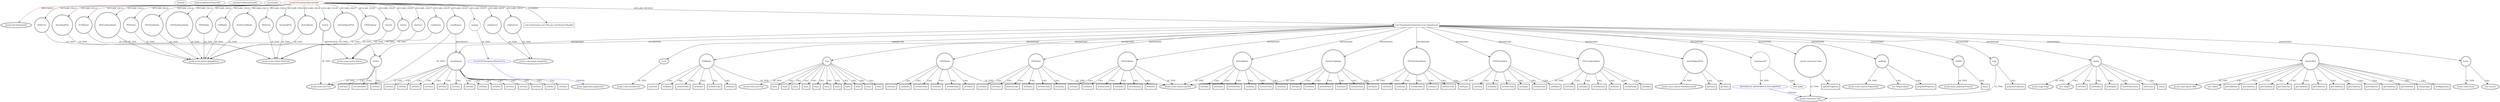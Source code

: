 digraph {
baseInfo[graphId=4063,category="extension_graph",isAnonymous=false,possibleRelation=true]
frameworkRelatedTypesInfo[0="javafx.fxml.Initializable"]
possibleCollaborationsInfo[0="4063~FIELD_DECLARATION-~javafx.fxml.Initializable ~javafx.application.Application ~false~false",1="4063~CLIENT_METHOD_DECLARATION-INSTANTIATION-~javafx.fxml.Initializable ~javafx.concurrent.Task ~false~true"]
locationInfo[projectName="sandeepb-CiscoECG",filePath="/sandeepb-CiscoECG/CiscoECG-master/src/ciscoECGFrontend/MyController.java",contextSignature="MyController",graphId="4063"]
0[label="ciscoECGFrontend.MyController",vertexType="ROOT_CLIENT_CLASS_DECLARATION",isFrameworkType=false,color=red]
1[label="javafx.fxml.Initializable",vertexType="FRAMEWORK_INTERFACE_TYPE",isFrameworkType=true,peripheries=2]
2[label="DMACTxt",vertexType="FIELD_DECLARATION",isFrameworkType=true,peripheries=2,shape=circle]
3[label="javafx.scene.control.TextField",vertexType="FRAMEWORK_CLASS_TYPE",isFrameworkType=true,peripheries=2]
4[label="DestVtepIPTxt",vertexType="FIELD_DECLARATION",isFrameworkType=true,peripheries=2,shape=circle]
6[label="ECGButton",vertexType="FIELD_DECLARATION",isFrameworkType=true,peripheries=2,shape=circle]
7[label="javafx.scene.control.Button",vertexType="FRAMEWORK_CLASS_TYPE",isFrameworkType=true,peripheries=2]
8[label="NVEConflictsRadio",vertexType="FIELD_DECLARATION",isFrameworkType=true,peripheries=2,shape=circle]
9[label="javafx.scene.control.RadioButton",vertexType="FRAMEWORK_CLASS_TYPE",isFrameworkType=true,peripheries=2]
10[label="NVERadio",vertexType="FIELD_DECLARATION",isFrameworkType=true,peripheries=2,shape=circle]
12[label="NVEStateRadio",vertexType="FIELD_DECLARATION",isFrameworkType=true,peripheries=2,shape=circle]
14[label="NVEVlanStateRadio",vertexType="FIELD_DECLARATION",isFrameworkType=true,peripheries=2,shape=circle]
16[label="OSPFRadio",vertexType="FIELD_DECLARATION",isFrameworkType=true,peripheries=2,shape=circle]
18[label="PIMRadio",vertexType="FIELD_DECLARATION",isFrameworkType=true,peripheries=2,shape=circle]
20[label="PssPeerCfgRadio",vertexType="FIELD_DECLARATION",isFrameworkType=true,peripheries=2,shape=circle]
22[label="SMACTxt",vertexType="FIELD_DECLARATION",isFrameworkType=true,peripheries=2,shape=circle]
24[label="SrcVtepIPTxt",vertexType="FIELD_DECLARATION",isFrameworkType=true,peripheries=2,shape=circle]
26[label="StrFwdRadio",vertexType="FIELD_DECLARATION",isFrameworkType=true,peripheries=2,shape=circle]
28[label="Switch",vertexType="FIELD_DECLARATION",isFrameworkType=true,peripheries=2,shape=circle]
29[label="javafx.scene.text.Text",vertexType="FRAMEWORK_CLASS_TYPE",isFrameworkType=true,peripheries=2]
30[label="SwitchMgmtIPTxt",vertexType="FIELD_DECLARATION",isFrameworkType=true,peripheries=2,shape=circle]
32[label="VNSEGRadio",vertexType="FIELD_DECLARATION",isFrameworkType=true,peripheries=2,shape=circle]
34[label="VlanTxt",vertexType="FIELD_DECLARATION",isFrameworkType=true,peripheries=2,shape=circle]
36[label="btnFoo",vertexType="FIELD_DECLARATION",isFrameworkType=true,peripheries=2,shape=circle]
38[label="btnFoo2",vertexType="FIELD_DECLARATION",isFrameworkType=true,peripheries=2,shape=circle]
40[label="coreButton",vertexType="FIELD_DECLARATION",isFrameworkType=true,peripheries=2,shape=circle]
42[label="errorReason",vertexType="FIELD_DECLARATION",isFrameworkType=true,peripheries=2,shape=circle]
44[label="myhelp",vertexType="FIELD_DECLARATION",isFrameworkType=false,shape=circle]
45[label="ciscoECGFrontend.myHelperCisco",vertexType="REFERENCE_CLIENT_CLASS_DECLARATION",isFrameworkType=false,color=blue]
46[label="javafx.application.Application",vertexType="FRAMEWORK_CLASS_TYPE",isFrameworkType=true,peripheries=2]
47[label="n5kSwitch1",vertexType="FIELD_DECLARATION",isFrameworkType=true,peripheries=2,shape=circle]
48[label="javafx.scene.image.ImageView",vertexType="FRAMEWORK_CLASS_TYPE",isFrameworkType=true,peripheries=2]
49[label="n5kSwitch2",vertexType="FIELD_DECLARATION",isFrameworkType=true,peripheries=2,shape=circle]
51[label="void initialize(java.net.URL,java.util.ResourceBundle)",vertexType="OVERRIDING_METHOD_DECLARATION",isFrameworkType=false,shape=box]
64[label="void VxlanSanityTest(javafx.event.ActionEvent)",vertexType="CLIENT_METHOD_DECLARATION",isFrameworkType=false,shape=box]
65[label="event",vertexType="PARAMETER_DECLARATION",isFrameworkType=true,peripheries=2]
66[label="javafx.event.ActionEvent",vertexType="FRAMEWORK_CLASS_TYPE",isFrameworkType=true,peripheries=2]
67[label="PIMRadio",vertexType="VARIABLE_EXPRESION",isFrameworkType=true,peripheries=2,shape=circle]
69[label="javafx.scene.control.Labeled",vertexType="FRAMEWORK_CLASS_TYPE",isFrameworkType=true,peripheries=2]
68[label="setFont()",vertexType="INSIDE_CALL",isFrameworkType=true,peripheries=2,shape=box]
70[label="Font",vertexType="VARIABLE_EXPRESION",isFrameworkType=true,peripheries=2,shape=circle]
72[label="javafx.scene.text.Font",vertexType="FRAMEWORK_CLASS_TYPE",isFrameworkType=true,peripheries=2]
71[label="font()",vertexType="INSIDE_CALL",isFrameworkType=true,peripheries=2,shape=box]
73[label="OSPFRadio",vertexType="VARIABLE_EXPRESION",isFrameworkType=true,peripheries=2,shape=circle]
74[label="setFont()",vertexType="INSIDE_CALL",isFrameworkType=true,peripheries=2,shape=box]
77[label="font()",vertexType="INSIDE_CALL",isFrameworkType=true,peripheries=2,shape=box]
78[label="NVERadio",vertexType="VARIABLE_EXPRESION",isFrameworkType=true,peripheries=2,shape=circle]
79[label="setFont()",vertexType="INSIDE_CALL",isFrameworkType=true,peripheries=2,shape=box]
82[label="font()",vertexType="INSIDE_CALL",isFrameworkType=true,peripheries=2,shape=box]
83[label="VNSEGRadio",vertexType="VARIABLE_EXPRESION",isFrameworkType=true,peripheries=2,shape=circle]
84[label="setFont()",vertexType="INSIDE_CALL",isFrameworkType=true,peripheries=2,shape=box]
87[label="font()",vertexType="INSIDE_CALL",isFrameworkType=true,peripheries=2,shape=box]
88[label="StrFwdRadio",vertexType="VARIABLE_EXPRESION",isFrameworkType=true,peripheries=2,shape=circle]
89[label="setFont()",vertexType="INSIDE_CALL",isFrameworkType=true,peripheries=2,shape=box]
92[label="font()",vertexType="INSIDE_CALL",isFrameworkType=true,peripheries=2,shape=box]
93[label="PssPeerCfgRadio",vertexType="VARIABLE_EXPRESION",isFrameworkType=true,peripheries=2,shape=circle]
94[label="setFont()",vertexType="INSIDE_CALL",isFrameworkType=true,peripheries=2,shape=box]
97[label="font()",vertexType="INSIDE_CALL",isFrameworkType=true,peripheries=2,shape=box]
98[label="NVEVlanStateRadio",vertexType="VARIABLE_EXPRESION",isFrameworkType=true,peripheries=2,shape=circle]
99[label="setFont()",vertexType="INSIDE_CALL",isFrameworkType=true,peripheries=2,shape=box]
102[label="font()",vertexType="INSIDE_CALL",isFrameworkType=true,peripheries=2,shape=box]
103[label="NVEStateRadio",vertexType="VARIABLE_EXPRESION",isFrameworkType=true,peripheries=2,shape=circle]
104[label="setFont()",vertexType="INSIDE_CALL",isFrameworkType=true,peripheries=2,shape=box]
107[label="font()",vertexType="INSIDE_CALL",isFrameworkType=true,peripheries=2,shape=box]
108[label="NVEConflictsRadio",vertexType="VARIABLE_EXPRESION",isFrameworkType=true,peripheries=2,shape=circle]
109[label="setFont()",vertexType="INSIDE_CALL",isFrameworkType=true,peripheries=2,shape=box]
112[label="font()",vertexType="INSIDE_CALL",isFrameworkType=true,peripheries=2,shape=box]
113[label="errorReason",vertexType="VARIABLE_EXPRESION",isFrameworkType=true,peripheries=2,shape=circle]
114[label="setFont()",vertexType="INSIDE_CALL",isFrameworkType=true,peripheries=2,shape=box]
117[label="font()",vertexType="INSIDE_CALL",isFrameworkType=true,peripheries=2,shape=box]
119[label="setFill()",vertexType="INSIDE_CALL",isFrameworkType=true,peripheries=2,shape=box]
120[label="Switch",vertexType="VARIABLE_EXPRESION",isFrameworkType=true,peripheries=2,shape=circle]
121[label="setFont()",vertexType="INSIDE_CALL",isFrameworkType=true,peripheries=2,shape=box]
124[label="font()",vertexType="INSIDE_CALL",isFrameworkType=true,peripheries=2,shape=box]
126[label="setUnderline()",vertexType="INSIDE_CALL",isFrameworkType=true,peripheries=2,shape=box]
128[label="setStyle()",vertexType="INSIDE_CALL",isFrameworkType=true,peripheries=2,shape=box]
130[label="setStyle()",vertexType="INSIDE_CALL",isFrameworkType=true,peripheries=2,shape=box]
132[label="setStyle()",vertexType="INSIDE_CALL",isFrameworkType=true,peripheries=2,shape=box]
134[label="setStyle()",vertexType="INSIDE_CALL",isFrameworkType=true,peripheries=2,shape=box]
136[label="setStyle()",vertexType="INSIDE_CALL",isFrameworkType=true,peripheries=2,shape=box]
138[label="setStyle()",vertexType="INSIDE_CALL",isFrameworkType=true,peripheries=2,shape=box]
140[label="setStyle()",vertexType="INSIDE_CALL",isFrameworkType=true,peripheries=2,shape=box]
142[label="setStyle()",vertexType="INSIDE_CALL",isFrameworkType=true,peripheries=2,shape=box]
144[label="setStyle()",vertexType="INSIDE_CALL",isFrameworkType=true,peripheries=2,shape=box]
146[label="setText()",vertexType="INSIDE_CALL",isFrameworkType=true,peripheries=2,shape=box]
148[label="setText()",vertexType="INSIDE_CALL",isFrameworkType=true,peripheries=2,shape=box]
149[label="SwitchMgmtIPTxt",vertexType="VARIABLE_EXPRESION",isFrameworkType=true,peripheries=2,shape=circle]
151[label="javafx.scene.control.TextInputControl",vertexType="FRAMEWORK_CLASS_TYPE",isFrameworkType=true,peripheries=2]
150[label="getText()",vertexType="INSIDE_CALL",isFrameworkType=true,peripheries=2,shape=box]
153[label="setSelected()",vertexType="INSIDE_CALL",isFrameworkType=true,peripheries=2,shape=box]
155[label="setSelected()",vertexType="INSIDE_CALL",isFrameworkType=true,peripheries=2,shape=box]
157[label="setSelected()",vertexType="INSIDE_CALL",isFrameworkType=true,peripheries=2,shape=box]
159[label="setSelected()",vertexType="INSIDE_CALL",isFrameworkType=true,peripheries=2,shape=box]
161[label="setSelected()",vertexType="INSIDE_CALL",isFrameworkType=true,peripheries=2,shape=box]
163[label="setSelected()",vertexType="INSIDE_CALL",isFrameworkType=true,peripheries=2,shape=box]
165[label="setSelected()",vertexType="INSIDE_CALL",isFrameworkType=true,peripheries=2,shape=box]
167[label="setSelected()",vertexType="INSIDE_CALL",isFrameworkType=true,peripheries=2,shape=box]
169[label="setSelected()",vertexType="INSIDE_CALL",isFrameworkType=true,peripheries=2,shape=box]
171[label="anonymous47",vertexType="VARIABLE_EXPRESION",isFrameworkType=false,shape=circle]
172[label="REFERENCE_ANONYMOUS_DECLARATION",vertexType="REFERENCE_ANONYMOUS_DECLARATION",isFrameworkType=false,color=blue]
173[label="javafx.concurrent.Task",vertexType="FRAMEWORK_CLASS_TYPE",isFrameworkType=true,peripheries=2]
170[label="new Task()",vertexType="CONSTRUCTOR_CALL",isFrameworkType=false]
174[label="_:javafx.concurrent.Task",vertexType="VARIABLE_EXPRESION",isFrameworkType=true,peripheries=2,shape=circle]
175[label="updateProgress()",vertexType="INSIDE_CALL",isFrameworkType=true,peripheries=2,shape=box]
178[label="getText()",vertexType="INSIDE_CALL",isFrameworkType=true,peripheries=2,shape=box]
180[label="setStyle()",vertexType="INSIDE_CALL",isFrameworkType=true,peripheries=2,shape=box]
182[label="setSelected()",vertexType="INSIDE_CALL",isFrameworkType=true,peripheries=2,shape=box]
184[label="setStyle()",vertexType="INSIDE_CALL",isFrameworkType=true,peripheries=2,shape=box]
186[label="setText()",vertexType="INSIDE_CALL",isFrameworkType=true,peripheries=2,shape=box]
188[label="setStyle()",vertexType="INSIDE_CALL",isFrameworkType=true,peripheries=2,shape=box]
190[label="setSelected()",vertexType="INSIDE_CALL",isFrameworkType=true,peripheries=2,shape=box]
192[label="setStyle()",vertexType="INSIDE_CALL",isFrameworkType=true,peripheries=2,shape=box]
194[label="setText()",vertexType="INSIDE_CALL",isFrameworkType=true,peripheries=2,shape=box]
196[label="setStyle()",vertexType="INSIDE_CALL",isFrameworkType=true,peripheries=2,shape=box]
198[label="setSelected()",vertexType="INSIDE_CALL",isFrameworkType=true,peripheries=2,shape=box]
200[label="setStyle()",vertexType="INSIDE_CALL",isFrameworkType=true,peripheries=2,shape=box]
202[label="setText()",vertexType="INSIDE_CALL",isFrameworkType=true,peripheries=2,shape=box]
204[label="setStyle()",vertexType="INSIDE_CALL",isFrameworkType=true,peripheries=2,shape=box]
206[label="setSelected()",vertexType="INSIDE_CALL",isFrameworkType=true,peripheries=2,shape=box]
208[label="setStyle()",vertexType="INSIDE_CALL",isFrameworkType=true,peripheries=2,shape=box]
210[label="setText()",vertexType="INSIDE_CALL",isFrameworkType=true,peripheries=2,shape=box]
212[label="setStyle()",vertexType="INSIDE_CALL",isFrameworkType=true,peripheries=2,shape=box]
214[label="setSelected()",vertexType="INSIDE_CALL",isFrameworkType=true,peripheries=2,shape=box]
216[label="setStyle()",vertexType="INSIDE_CALL",isFrameworkType=true,peripheries=2,shape=box]
218[label="setText()",vertexType="INSIDE_CALL",isFrameworkType=true,peripheries=2,shape=box]
220[label="setStyle()",vertexType="INSIDE_CALL",isFrameworkType=true,peripheries=2,shape=box]
222[label="setSelected()",vertexType="INSIDE_CALL",isFrameworkType=true,peripheries=2,shape=box]
224[label="setStyle()",vertexType="INSIDE_CALL",isFrameworkType=true,peripheries=2,shape=box]
226[label="setText()",vertexType="INSIDE_CALL",isFrameworkType=true,peripheries=2,shape=box]
228[label="setStyle()",vertexType="INSIDE_CALL",isFrameworkType=true,peripheries=2,shape=box]
230[label="setSelected()",vertexType="INSIDE_CALL",isFrameworkType=true,peripheries=2,shape=box]
232[label="setStyle()",vertexType="INSIDE_CALL",isFrameworkType=true,peripheries=2,shape=box]
234[label="setText()",vertexType="INSIDE_CALL",isFrameworkType=true,peripheries=2,shape=box]
236[label="setStyle()",vertexType="INSIDE_CALL",isFrameworkType=true,peripheries=2,shape=box]
238[label="setSelected()",vertexType="INSIDE_CALL",isFrameworkType=true,peripheries=2,shape=box]
240[label="setStyle()",vertexType="INSIDE_CALL",isFrameworkType=true,peripheries=2,shape=box]
242[label="setText()",vertexType="INSIDE_CALL",isFrameworkType=true,peripheries=2,shape=box]
244[label="setStyle()",vertexType="INSIDE_CALL",isFrameworkType=true,peripheries=2,shape=box]
246[label="setSelected()",vertexType="INSIDE_CALL",isFrameworkType=true,peripheries=2,shape=box]
248[label="setStyle()",vertexType="INSIDE_CALL",isFrameworkType=true,peripheries=2,shape=box]
250[label="setText()",vertexType="INSIDE_CALL",isFrameworkType=true,peripheries=2,shape=box]
252[label="setFill()",vertexType="INSIDE_CALL",isFrameworkType=true,peripheries=2,shape=box]
254[label="setText()",vertexType="INSIDE_CALL",isFrameworkType=true,peripheries=2,shape=box]
256[label="updProg",vertexType="VARIABLE_EXPRESION",isFrameworkType=true,peripheries=2,shape=circle]
257[label="javafx.scene.control.ProgressBar",vertexType="FRAMEWORK_CLASS_TYPE",isFrameworkType=true,peripheries=2]
255[label="new ProgressBar()",vertexType="CONSTRUCTOR_CALL",isFrameworkType=true,peripheries=2]
258[label="VAR89",vertexType="VARIABLE_EXPRESION",isFrameworkType=true,peripheries=2,shape=circle]
260[label="javafx.beans.property.Property",vertexType="FRAMEWORK_INTERFACE_TYPE",isFrameworkType=true,peripheries=2]
259[label="bind()",vertexType="INSIDE_CALL",isFrameworkType=true,peripheries=2,shape=box]
262[label="progressProperty()",vertexType="INSIDE_CALL",isFrameworkType=true,peripheries=2,shape=box]
263[label="task",vertexType="VARIABLE_EXPRESION",isFrameworkType=true,peripheries=2,shape=circle]
264[label="progressProperty()",vertexType="INSIDE_CALL",isFrameworkType=true,peripheries=2,shape=box]
267[label="dialog",vertexType="VARIABLE_EXPRESION",isFrameworkType=true,peripheries=2,shape=circle]
268[label="javafx.stage.Stage",vertexType="FRAMEWORK_CLASS_TYPE",isFrameworkType=true,peripheries=2]
266[label="new Stage()",vertexType="CONSTRUCTOR_CALL",isFrameworkType=true,peripheries=2]
270[label="setTitle()",vertexType="INSIDE_CALL",isFrameworkType=true,peripheries=2,shape=box]
272[label="setWidth()",vertexType="INSIDE_CALL",isFrameworkType=true,peripheries=2,shape=box]
274[label="setHeight()",vertexType="INSIDE_CALL",isFrameworkType=true,peripheries=2,shape=box]
276[label="SanityVBox",vertexType="VARIABLE_EXPRESION",isFrameworkType=true,peripheries=2,shape=circle]
277[label="javafx.scene.layout.VBox",vertexType="FRAMEWORK_CLASS_TYPE",isFrameworkType=true,peripheries=2]
275[label="new VBox()",vertexType="CONSTRUCTOR_CALL",isFrameworkType=true,peripheries=2]
279[label="getChildren()",vertexType="INSIDE_CALL",isFrameworkType=true,peripheries=2,shape=box]
281[label="getChildren()",vertexType="INSIDE_CALL",isFrameworkType=true,peripheries=2,shape=box]
283[label="getChildren()",vertexType="INSIDE_CALL",isFrameworkType=true,peripheries=2,shape=box]
285[label="getChildren()",vertexType="INSIDE_CALL",isFrameworkType=true,peripheries=2,shape=box]
287[label="getChildren()",vertexType="INSIDE_CALL",isFrameworkType=true,peripheries=2,shape=box]
289[label="getChildren()",vertexType="INSIDE_CALL",isFrameworkType=true,peripheries=2,shape=box]
291[label="getChildren()",vertexType="INSIDE_CALL",isFrameworkType=true,peripheries=2,shape=box]
293[label="getChildren()",vertexType="INSIDE_CALL",isFrameworkType=true,peripheries=2,shape=box]
295[label="getChildren()",vertexType="INSIDE_CALL",isFrameworkType=true,peripheries=2,shape=box]
297[label="getChildren()",vertexType="INSIDE_CALL",isFrameworkType=true,peripheries=2,shape=box]
299[label="getChildren()",vertexType="INSIDE_CALL",isFrameworkType=true,peripheries=2,shape=box]
301[label="setSpacing()",vertexType="INSIDE_CALL",isFrameworkType=true,peripheries=2,shape=box]
303[label="setAlignment()",vertexType="INSIDE_CALL",isFrameworkType=true,peripheries=2,shape=box]
305[label="centerOnScreen()",vertexType="INSIDE_CALL",isFrameworkType=true,peripheries=2,shape=box]
307[label="scene",vertexType="VARIABLE_EXPRESION",isFrameworkType=true,peripheries=2,shape=circle]
308[label="javafx.scene.Scene",vertexType="FRAMEWORK_CLASS_TYPE",isFrameworkType=true,peripheries=2]
306[label="new Scene()",vertexType="CONSTRUCTOR_CALL",isFrameworkType=true,peripheries=2]
310[label="setScene()",vertexType="INSIDE_CALL",isFrameworkType=true,peripheries=2,shape=box]
312[label="show()",vertexType="INSIDE_CALL",isFrameworkType=true,peripheries=2,shape=box]
0->1[label="IMPLEMENT",color=red]
0->2[label="DECLARE_FIELD"]
2->3[label="OF_TYPE"]
0->4[label="DECLARE_FIELD"]
4->3[label="OF_TYPE"]
0->6[label="DECLARE_FIELD"]
6->7[label="OF_TYPE"]
0->8[label="DECLARE_FIELD"]
8->9[label="OF_TYPE"]
0->10[label="DECLARE_FIELD"]
10->9[label="OF_TYPE"]
0->12[label="DECLARE_FIELD"]
12->9[label="OF_TYPE"]
0->14[label="DECLARE_FIELD"]
14->9[label="OF_TYPE"]
0->16[label="DECLARE_FIELD"]
16->9[label="OF_TYPE"]
0->18[label="DECLARE_FIELD"]
18->9[label="OF_TYPE"]
0->20[label="DECLARE_FIELD"]
20->9[label="OF_TYPE"]
0->22[label="DECLARE_FIELD"]
22->3[label="OF_TYPE"]
0->24[label="DECLARE_FIELD"]
24->3[label="OF_TYPE"]
0->26[label="DECLARE_FIELD"]
26->9[label="OF_TYPE"]
0->28[label="DECLARE_FIELD"]
28->29[label="OF_TYPE"]
0->30[label="DECLARE_FIELD"]
30->3[label="OF_TYPE"]
0->32[label="DECLARE_FIELD"]
32->9[label="OF_TYPE"]
0->34[label="DECLARE_FIELD"]
34->3[label="OF_TYPE"]
0->36[label="DECLARE_FIELD"]
36->7[label="OF_TYPE"]
0->38[label="DECLARE_FIELD"]
38->7[label="OF_TYPE"]
0->40[label="DECLARE_FIELD"]
40->7[label="OF_TYPE"]
0->42[label="DECLARE_FIELD"]
42->29[label="OF_TYPE"]
0->44[label="DECLARE_FIELD"]
45->46[label="EXTEND",color=blue]
44->45[label="OF_TYPE"]
0->47[label="DECLARE_FIELD"]
47->48[label="OF_TYPE"]
0->49[label="DECLARE_FIELD"]
49->48[label="OF_TYPE"]
0->51[label="OVERRIDE"]
0->64[label="DECLARE_METHOD"]
65->66[label="OF_TYPE"]
64->65[label="PARAMETER"]
64->67[label="INSTANTIATE"]
67->69[label="OF_TYPE"]
67->68[label="CALL"]
64->70[label="INSTANTIATE"]
70->72[label="OF_TYPE"]
70->71[label="CALL"]
64->73[label="INSTANTIATE"]
73->69[label="OF_TYPE"]
73->74[label="CALL"]
70->77[label="CALL"]
64->78[label="INSTANTIATE"]
78->69[label="OF_TYPE"]
78->79[label="CALL"]
70->82[label="CALL"]
64->83[label="INSTANTIATE"]
83->69[label="OF_TYPE"]
83->84[label="CALL"]
70->87[label="CALL"]
64->88[label="INSTANTIATE"]
88->69[label="OF_TYPE"]
88->89[label="CALL"]
70->92[label="CALL"]
64->93[label="INSTANTIATE"]
93->69[label="OF_TYPE"]
93->94[label="CALL"]
70->97[label="CALL"]
64->98[label="INSTANTIATE"]
98->69[label="OF_TYPE"]
98->99[label="CALL"]
70->102[label="CALL"]
64->103[label="INSTANTIATE"]
103->69[label="OF_TYPE"]
103->104[label="CALL"]
70->107[label="CALL"]
64->108[label="INSTANTIATE"]
108->69[label="OF_TYPE"]
108->109[label="CALL"]
70->112[label="CALL"]
64->113[label="INSTANTIATE"]
42->113[label="REFERENCE"]
113->29[label="OF_TYPE"]
113->114[label="CALL"]
70->117[label="CALL"]
113->119[label="CALL"]
64->120[label="INSTANTIATE"]
28->120[label="REFERENCE"]
120->29[label="OF_TYPE"]
120->121[label="CALL"]
70->124[label="CALL"]
120->126[label="CALL"]
67->128[label="CALL"]
73->130[label="CALL"]
78->132[label="CALL"]
83->134[label="CALL"]
88->136[label="CALL"]
93->138[label="CALL"]
98->140[label="CALL"]
103->142[label="CALL"]
108->144[label="CALL"]
113->146[label="CALL"]
120->148[label="CALL"]
64->149[label="INSTANTIATE"]
149->151[label="OF_TYPE"]
149->150[label="CALL"]
67->153[label="CALL"]
73->155[label="CALL"]
78->157[label="CALL"]
83->159[label="CALL"]
88->161[label="CALL"]
93->163[label="CALL"]
98->165[label="CALL"]
103->167[label="CALL"]
108->169[label="CALL"]
64->171[label="INSTANTIATE"]
172->173[label="EXTEND",color=blue]
171->172[label="OF_TYPE"]
171->170[label="CALL"]
64->174[label="INSTANTIATE"]
174->173[label="OF_TYPE"]
174->175[label="CALL"]
149->178[label="CALL"]
67->180[label="CALL"]
67->182[label="CALL"]
67->184[label="CALL"]
113->186[label="CALL"]
73->188[label="CALL"]
73->190[label="CALL"]
73->192[label="CALL"]
113->194[label="CALL"]
78->196[label="CALL"]
78->198[label="CALL"]
78->200[label="CALL"]
113->202[label="CALL"]
83->204[label="CALL"]
83->206[label="CALL"]
83->208[label="CALL"]
113->210[label="CALL"]
88->212[label="CALL"]
88->214[label="CALL"]
88->216[label="CALL"]
113->218[label="CALL"]
93->220[label="CALL"]
93->222[label="CALL"]
93->224[label="CALL"]
113->226[label="CALL"]
98->228[label="CALL"]
98->230[label="CALL"]
98->232[label="CALL"]
113->234[label="CALL"]
103->236[label="CALL"]
103->238[label="CALL"]
103->240[label="CALL"]
113->242[label="CALL"]
108->244[label="CALL"]
108->246[label="CALL"]
108->248[label="CALL"]
113->250[label="CALL"]
113->252[label="CALL"]
113->254[label="CALL"]
64->256[label="INSTANTIATE"]
256->257[label="OF_TYPE"]
256->255[label="CALL"]
64->258[label="INSTANTIATE"]
258->260[label="OF_TYPE"]
258->259[label="CALL"]
256->262[label="CALL"]
64->263[label="INSTANTIATE"]
263->173[label="OF_TYPE"]
263->264[label="CALL"]
64->267[label="INSTANTIATE"]
267->268[label="OF_TYPE"]
267->266[label="CALL"]
267->270[label="CALL"]
267->272[label="CALL"]
267->274[label="CALL"]
64->276[label="INSTANTIATE"]
276->277[label="OF_TYPE"]
276->275[label="CALL"]
276->279[label="CALL"]
276->281[label="CALL"]
276->283[label="CALL"]
276->285[label="CALL"]
276->287[label="CALL"]
276->289[label="CALL"]
276->291[label="CALL"]
276->293[label="CALL"]
276->295[label="CALL"]
276->297[label="CALL"]
276->299[label="CALL"]
276->301[label="CALL"]
276->303[label="CALL"]
267->305[label="CALL"]
64->307[label="INSTANTIATE"]
307->308[label="OF_TYPE"]
307->306[label="CALL"]
267->310[label="CALL"]
267->312[label="CALL"]
}
